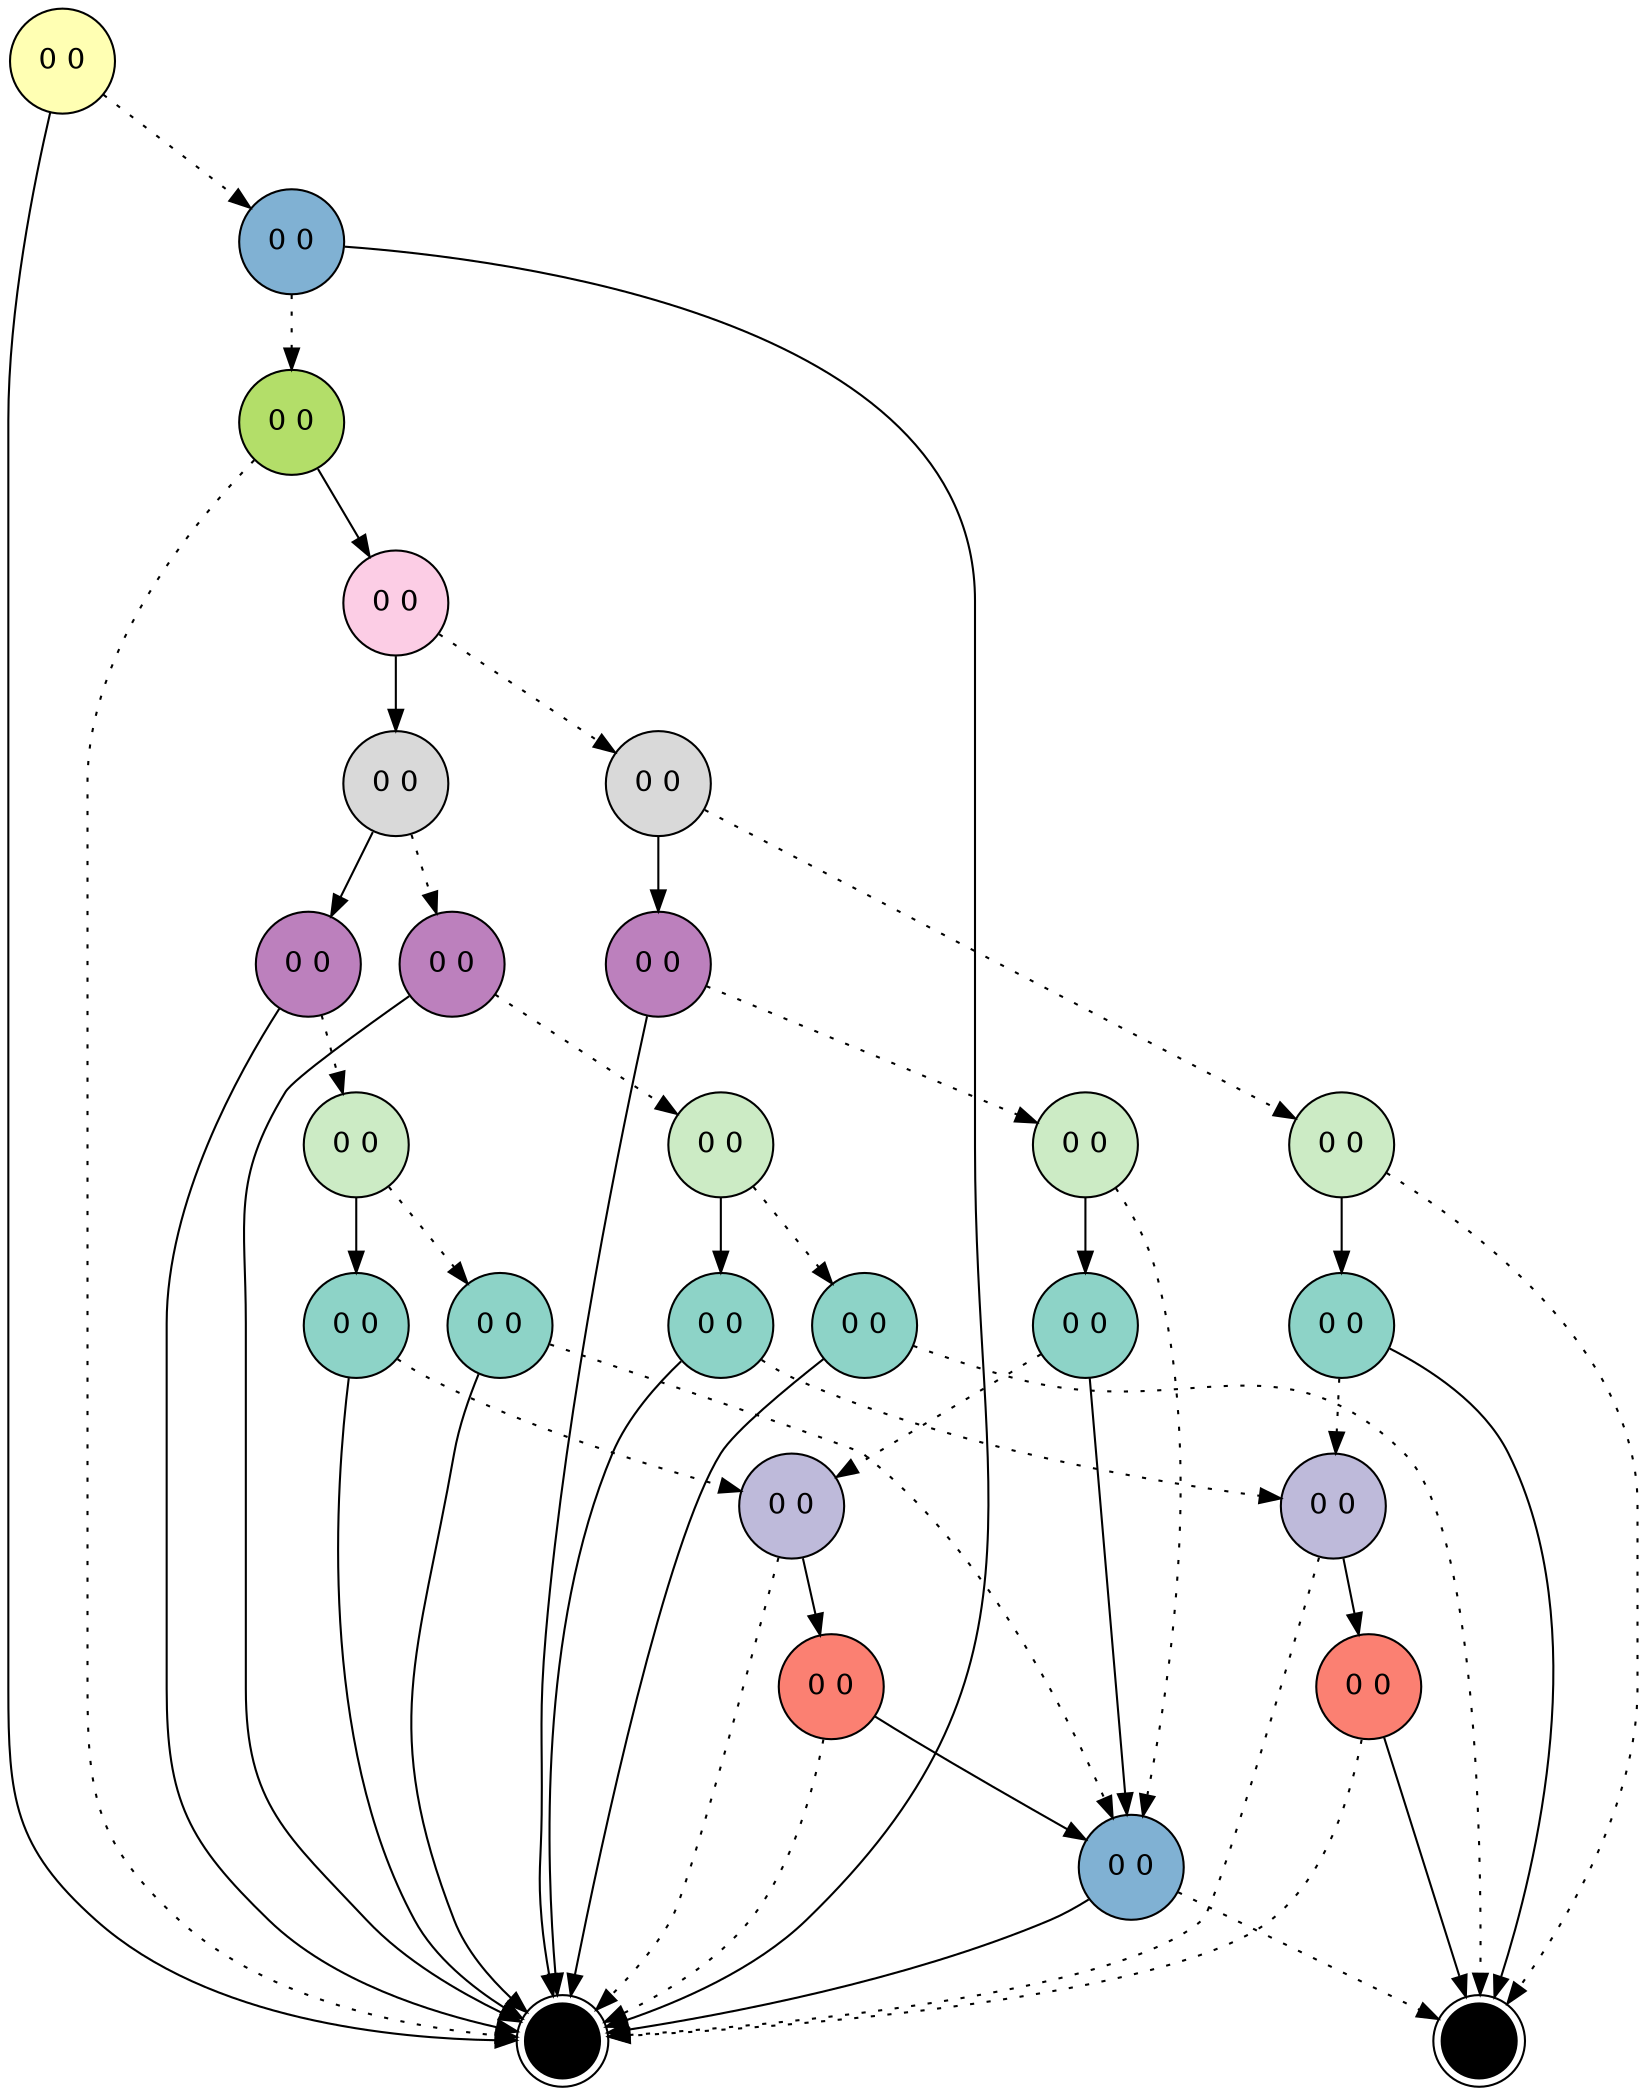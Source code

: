digraph "" {
		node [colorscheme=set312,
		label="\N",
		shape=circle,
		style=filled
		];
{
graph [rank=same];
437105	[fillcolor=2, label="0 0", rank=1];
}
{
graph [rank=same];
437104	[fillcolor=5, label="0 0", rank=2];
}
{
graph [rank=same];
437103	[fillcolor=7, label="0 0", rank=3];
}
{
graph [rank=same];
437102	[fillcolor=8, label="0 0", rank=4];
}
{
graph [rank=same];
437101	[fillcolor=9, label="0 0", rank=5];
437095	[fillcolor=9, label="0 0", rank=5];
}
{
graph [rank=same];
437098	[fillcolor=10, label="0 0", rank=6];
437094	[fillcolor=10, label="0 0", rank=6];
437088	[fillcolor=10, label="0 0", rank=6];
}
{
graph [rank=same];
437087	[fillcolor=11, label="0 0", rank=7];
437093	[fillcolor=11, label="0 0", rank=7];
437097	[fillcolor=11, label="0 0", rank=7];
437100	[fillcolor=11, label="0 0", rank=7];
}
{
graph [rank=same];
437091	[fillcolor=1, label="0 0", rank=8];
437099	[fillcolor=1, label="0 0", rank=8];
437092	[fillcolor=1, label="0 0", rank=8];
437085	[fillcolor=1, label="0 0", rank=8];
437086	[fillcolor=1, label="0 0", rank=8];
437096	[fillcolor=1, label="0 0", rank=8];
}
{
graph [rank=same];
437090	[fillcolor=3, label="0 0", rank=9];
437084	[fillcolor=3, label="0 0", rank=9];
}
{
graph [rank=same];
437083	[fillcolor=4, label="0 0", rank=10];
437089	[fillcolor=4, label="0 0", rank=10];
}
{
graph [rank=same];
437082	[fillcolor=5, label="0 0", rank=11];
}
0	 [fillcolor=White, label=F, rank=None, shape=doublecircle];
1	 [fillcolor=White, label=T, rank=None, shape=doublecircle];
437096 -> 437084 		[style=dotted];
437096 -> 437082
437088 -> 437087 		[style=dotted];
437088 -> 1
437100 -> 0 		[style=dotted];
437100 -> 437099
437094 -> 437093 		[style=dotted];
437094 -> 1
437103 -> 1 		[style=dotted];
437103 -> 437102
437086 -> 437082 		[style=dotted];
437086 -> 1
437097 -> 437082 		[style=dotted];
437097 -> 437096
437089 -> 1 		[style=dotted];
437089 -> 0
437102 -> 437101 		[style=dotted];
437102 -> 437095
437084 -> 1 		[style=dotted];
437084 -> 437083
437082 -> 0 		[style=dotted];
437082 -> 1
437104 -> 437103 		[style=dotted];
437104 -> 1
437093 -> 437092 		[style=dotted];
437093 -> 437091
437090 -> 1 		[style=dotted];
437090 -> 437089
437087 -> 437086 		[style=dotted];
437087 -> 437085
437085 -> 437084 		[style=dotted];
437085 -> 1
437098 -> 437097 		[style=dotted];
437098 -> 1
437092 -> 0 		[style=dotted];
437092 -> 1
437099 -> 437090 		[style=dotted];
437099 -> 0
437095 -> 437094 		[style=dotted];
437095 -> 437088
437091 -> 437090 		[style=dotted];
437091 -> 1
437105 -> 437104 		[style=dotted];
437105 -> 1
437101 -> 437100 		[style=dotted];
437101 -> 437098
437083 -> 1 		[style=dotted];
437083 -> 437082
}